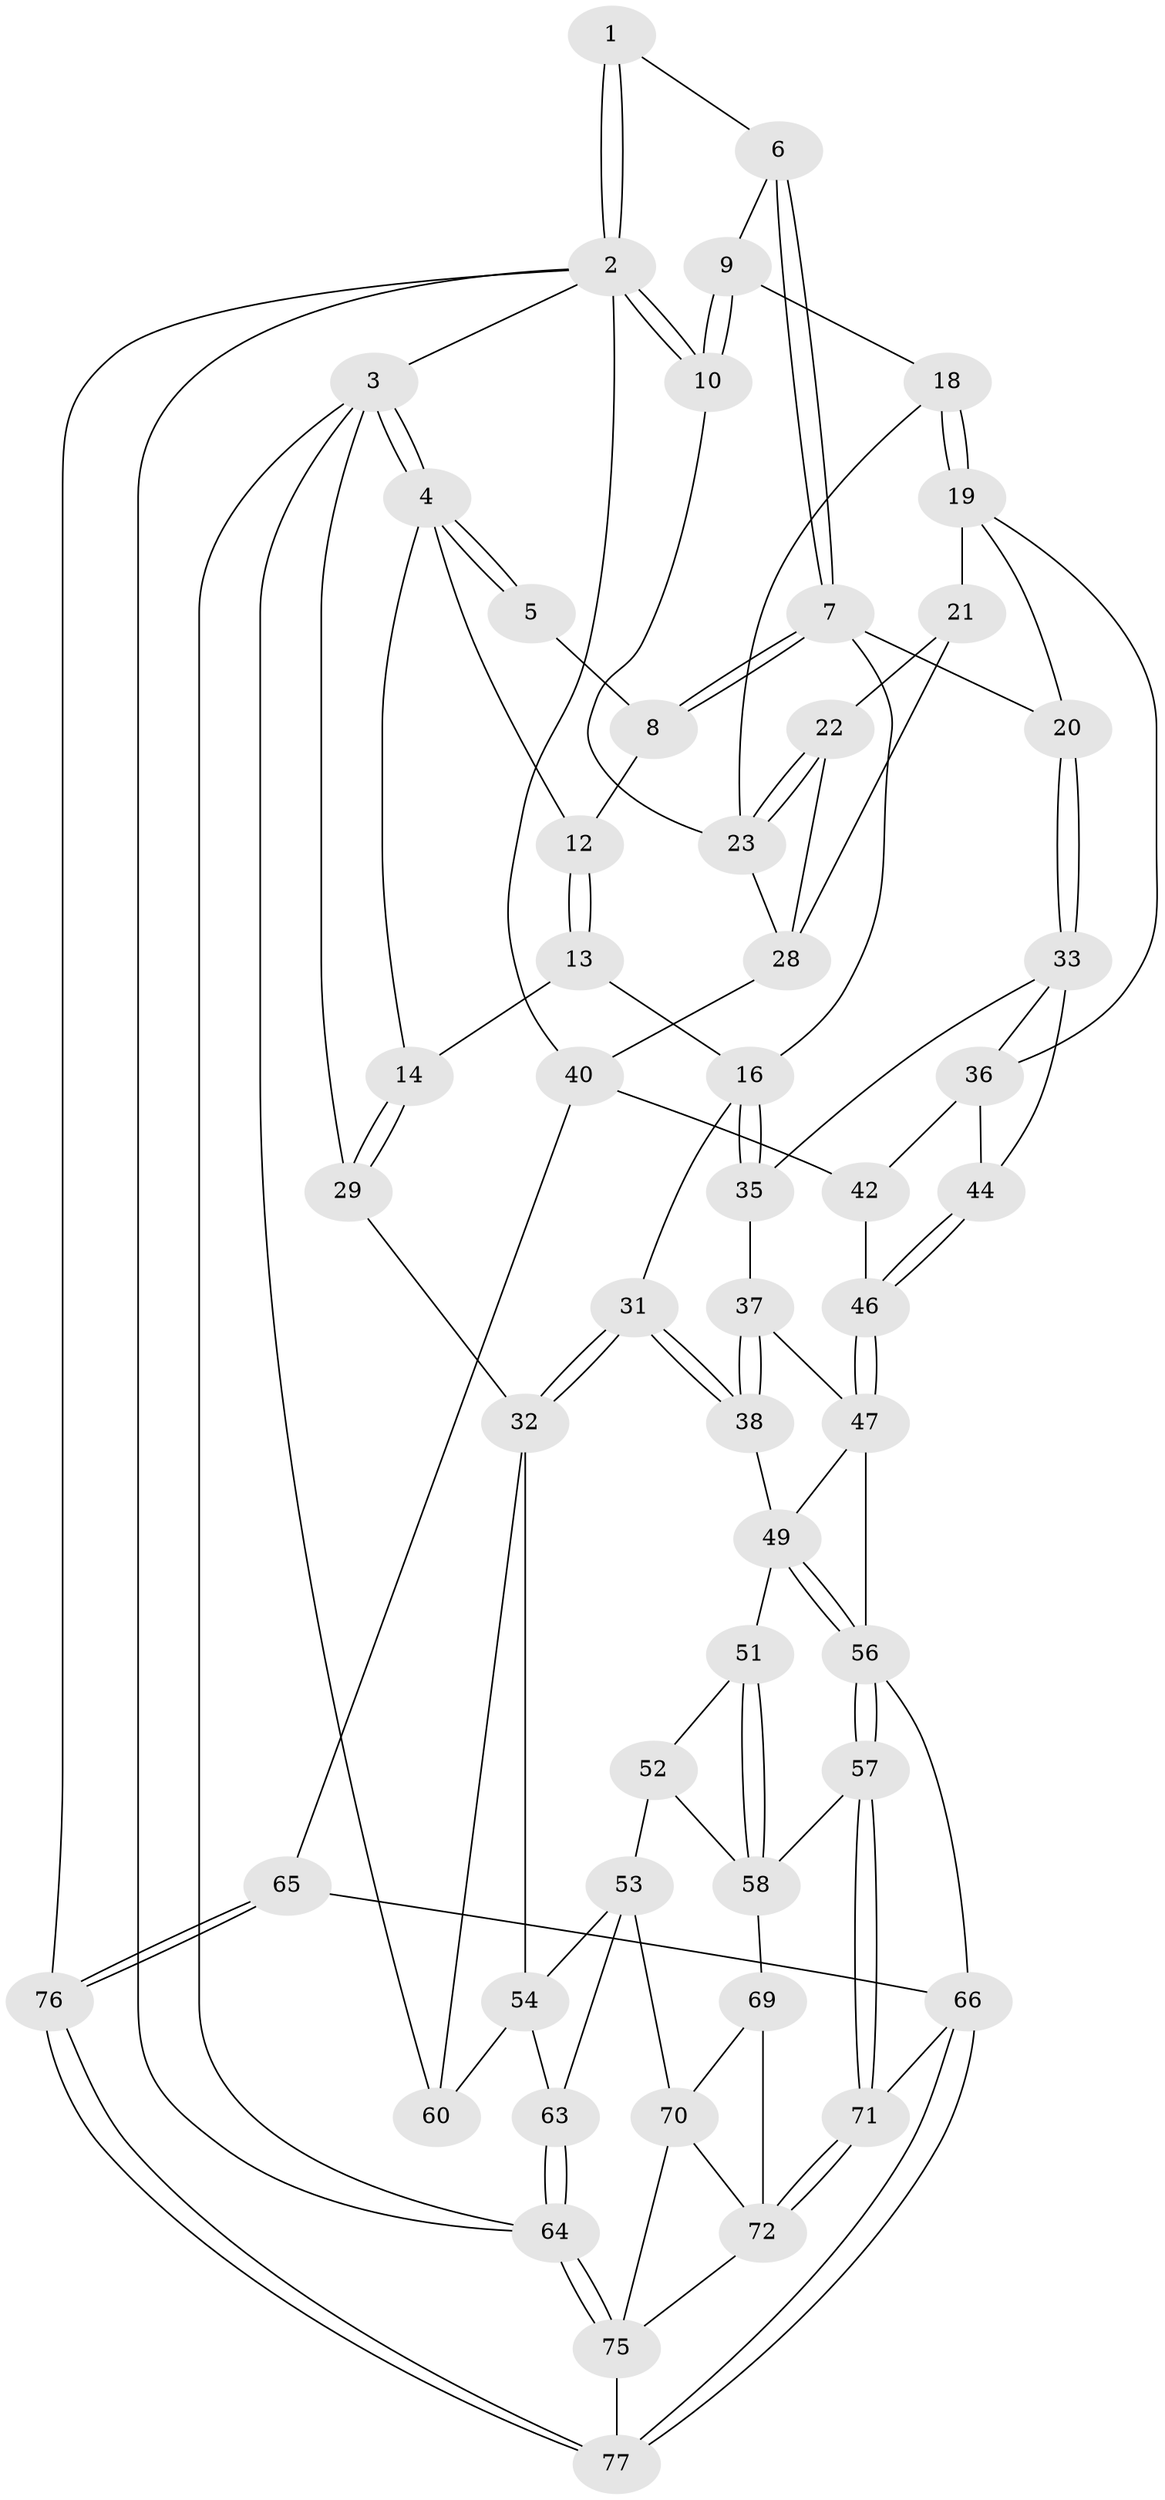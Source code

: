 // Generated by graph-tools (version 1.1) at 2025/24/03/03/25 07:24:34]
// undirected, 54 vertices, 121 edges
graph export_dot {
graph [start="1"]
  node [color=gray90,style=filled];
  1 [pos="+0.5741279888700712+0"];
  2 [pos="+1+0",super="+45"];
  3 [pos="+0+0",super="+30"];
  4 [pos="+0+0",super="+11"];
  5 [pos="+0.4977533412092432+0"];
  6 [pos="+0.6926860293279554+0.1537564379247834"];
  7 [pos="+0.570991445405524+0.27912736719717435",super="+15"];
  8 [pos="+0.3446317323452548+0.2239906505236702"];
  9 [pos="+0.7668525509438111+0.19096474487880633"];
  10 [pos="+1+0"];
  12 [pos="+0.3259777335867099+0.23686851440912118"];
  13 [pos="+0.3228306073409813+0.3055034209199772"];
  14 [pos="+0.11382791211996011+0.3769808993912824"];
  16 [pos="+0.49854637392004114+0.44281237659487266",super="+17"];
  18 [pos="+0.8100583301348894+0.28301033385641444",super="+25"];
  19 [pos="+0.7748713777318922+0.41863464102409526",super="+27"];
  20 [pos="+0.6153644724951963+0.4147075507030899"];
  21 [pos="+0.9332968015243285+0.3732557853443574",super="+26"];
  22 [pos="+0.952129494628162+0.3869315428026935"];
  23 [pos="+1+0.42621952506983485",super="+24"];
  28 [pos="+0.978824664334438+0.5377852543227293",super="+39"];
  29 [pos="+0.07353591308327369+0.5042878727302628"];
  31 [pos="+0.20873835524897694+0.5627085418496659"];
  32 [pos="+0.19927349424981794+0.5667229354524864",super="+55"];
  33 [pos="+0.6529592921437153+0.5016736852657739",super="+34"];
  35 [pos="+0.5010372991439322+0.5078585046238475"];
  36 [pos="+0.7850890714377793+0.48592131044761233",super="+43"];
  37 [pos="+0.4874415753316334+0.5248773970240718"];
  38 [pos="+0.37277687069130433+0.5927642802355805"];
  40 [pos="+1+0.7019612197307501",super="+41"];
  42 [pos="+0.7980857541198706+0.6732483486234138"];
  44 [pos="+0.6210829143077423+0.5995727793094726"];
  46 [pos="+0.6406642513833914+0.6830422990532825"];
  47 [pos="+0.614143309948117+0.714281856842394",super="+48"];
  49 [pos="+0.47100540292402143+0.6920143409101577",super="+50"];
  51 [pos="+0.40835552030291333+0.6864130562418392"];
  52 [pos="+0.3472857046180473+0.7383604192236461"];
  53 [pos="+0.2302747256065692+0.7186122311452708",super="+68"];
  54 [pos="+0.21564864390461133+0.6956644437495229",super="+62"];
  56 [pos="+0.5511849226250924+0.7609803985159014",super="+59"];
  57 [pos="+0.44729373340081385+0.8249986579360623"];
  58 [pos="+0.4277202910253665+0.8275015461389156",super="+61"];
  60 [pos="+0+0.9807851058479963"];
  63 [pos="+0+1"];
  64 [pos="+0+1"];
  65 [pos="+0.8375657314552992+0.8477028195315967"];
  66 [pos="+0.7288150558091684+0.9318746264625686",super="+67"];
  69 [pos="+0.3998059390139399+0.8414948341129704"];
  70 [pos="+0.2474583447981191+0.8317080220217647",super="+74"];
  71 [pos="+0.5099518310408764+0.9400413603447065"];
  72 [pos="+0.49154088735516926+0.9938726536165972",super="+73"];
  75 [pos="+0.17693884941754626+1",super="+78"];
  76 [pos="+1+1"];
  77 [pos="+0.695186942433937+1"];
  1 -- 2;
  1 -- 2;
  1 -- 6;
  2 -- 3;
  2 -- 10;
  2 -- 10;
  2 -- 40;
  2 -- 64;
  2 -- 76;
  3 -- 4;
  3 -- 4;
  3 -- 64;
  3 -- 60;
  3 -- 29;
  4 -- 5;
  4 -- 5;
  4 -- 12;
  4 -- 14;
  5 -- 8;
  6 -- 7;
  6 -- 7;
  6 -- 9;
  7 -- 8;
  7 -- 8;
  7 -- 16;
  7 -- 20;
  8 -- 12;
  9 -- 10;
  9 -- 10;
  9 -- 18;
  10 -- 23;
  12 -- 13;
  12 -- 13;
  13 -- 14;
  13 -- 16;
  14 -- 29;
  14 -- 29;
  16 -- 35;
  16 -- 35;
  16 -- 31;
  18 -- 19;
  18 -- 19;
  18 -- 23;
  19 -- 20;
  19 -- 36;
  19 -- 21;
  20 -- 33;
  20 -- 33;
  21 -- 22;
  21 -- 28;
  22 -- 23;
  22 -- 23;
  22 -- 28;
  23 -- 28;
  28 -- 40;
  29 -- 32;
  31 -- 32;
  31 -- 32;
  31 -- 38;
  31 -- 38;
  32 -- 60;
  32 -- 54;
  33 -- 36;
  33 -- 35;
  33 -- 44;
  35 -- 37;
  36 -- 42;
  36 -- 44;
  37 -- 38;
  37 -- 38;
  37 -- 47;
  38 -- 49;
  40 -- 65;
  40 -- 42;
  42 -- 46;
  44 -- 46;
  44 -- 46;
  46 -- 47;
  46 -- 47;
  47 -- 49;
  47 -- 56;
  49 -- 56;
  49 -- 56;
  49 -- 51;
  51 -- 52;
  51 -- 58;
  51 -- 58;
  52 -- 53;
  52 -- 58;
  53 -- 54;
  53 -- 70;
  53 -- 63;
  54 -- 60;
  54 -- 63;
  56 -- 57;
  56 -- 57;
  56 -- 66;
  57 -- 58;
  57 -- 71;
  57 -- 71;
  58 -- 69;
  63 -- 64;
  63 -- 64;
  64 -- 75;
  64 -- 75;
  65 -- 66;
  65 -- 76;
  65 -- 76;
  66 -- 77;
  66 -- 77;
  66 -- 71;
  69 -- 70;
  69 -- 72;
  70 -- 75;
  70 -- 72;
  71 -- 72;
  71 -- 72;
  72 -- 75;
  75 -- 77;
  76 -- 77;
  76 -- 77;
}
